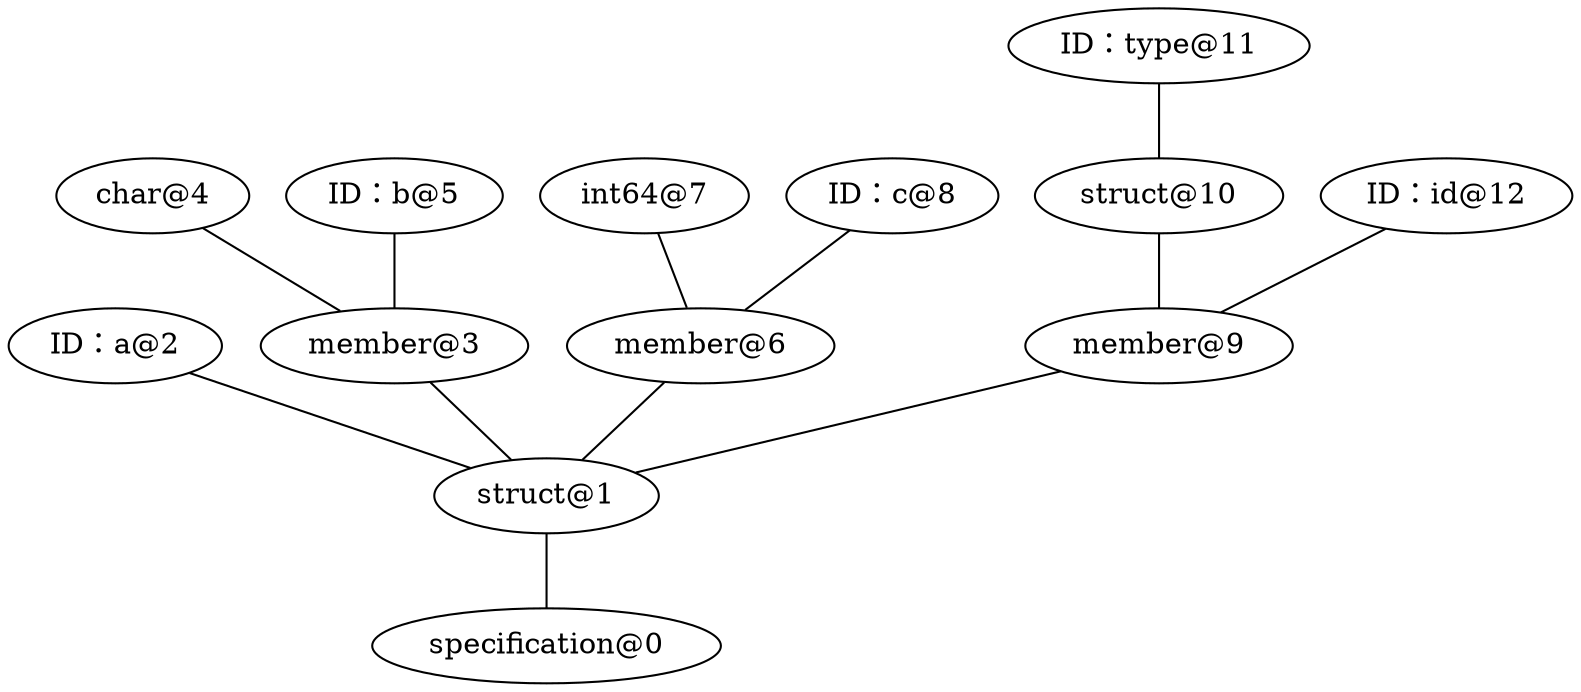 graph{
    { rank=same; "specification@0"}
    { rank=same; "struct@1"}
    { rank=same; "ID：a@2"; "member@3"; "member@6"; "member@9"}
    { rank=same; "char@4"; "ID：b@5"; "int64@7"; "ID：c@8"; "struct@10"; "ID：id@12"}
    { rank=same; "ID：type@11"}

    "struct@1" -- "specification@0"
    "ID：a@2" -- "struct@1"
    "member@3" -- "struct@1"
    "char@4" -- "member@3"
    "ID：b@5" -- "member@3"
    "member@6" -- "struct@1"
    "int64@7" -- "member@6"
    "ID：c@8" -- "member@6"
    "member@9" -- "struct@1"
    "struct@10" -- "member@9"
    "ID：type@11" -- "struct@10"
    "ID：id@12" -- "member@9"
}